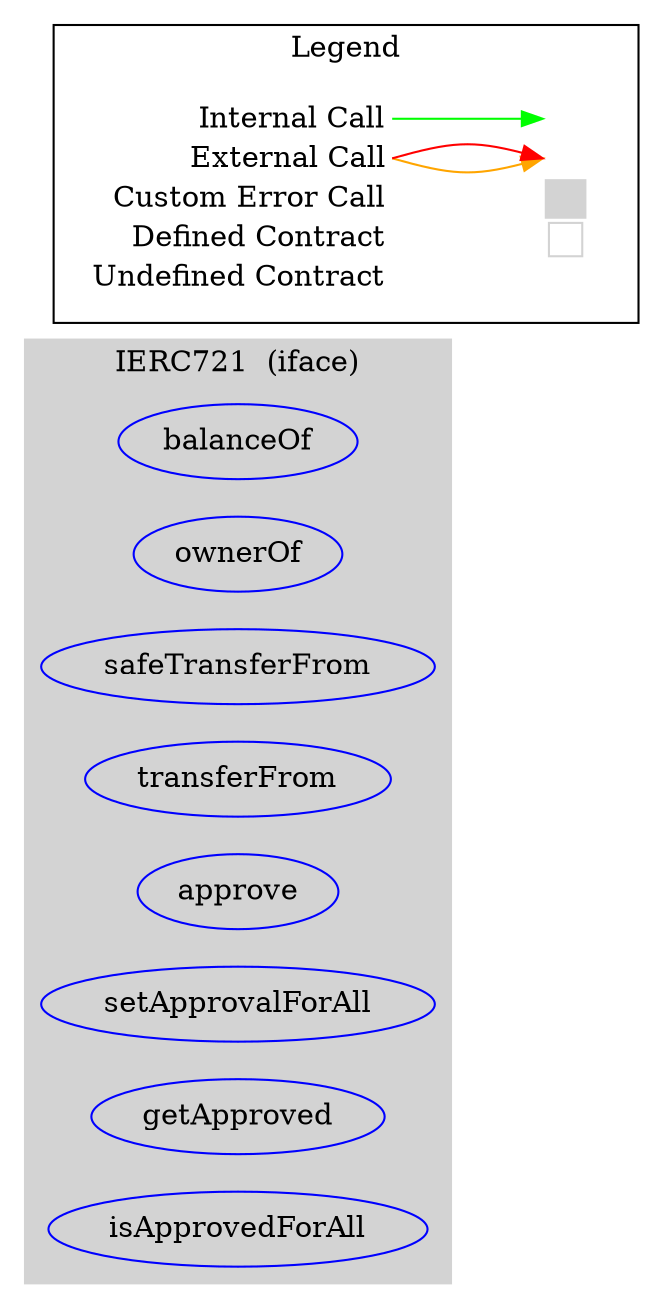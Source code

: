 digraph G {
  graph [ ratio = "auto", page = "100", compound =true ];
subgraph "clusterIERC721" {
  graph [ label = "IERC721  (iface)", color = "lightgray", style = "filled", bgcolor = "lightgray" ];
  "IERC721.balanceOf" [ label = "balanceOf", color = "blue" ];
  "IERC721.ownerOf" [ label = "ownerOf", color = "blue" ];
  "IERC721.safeTransferFrom" [ label = "safeTransferFrom", color = "blue" ];
  "IERC721.transferFrom" [ label = "transferFrom", color = "blue" ];
  "IERC721.approve" [ label = "approve", color = "blue" ];
  "IERC721.setApprovalForAll" [ label = "setApprovalForAll", color = "blue" ];
  "IERC721.getApproved" [ label = "getApproved", color = "blue" ];
  "IERC721.isApprovedForAll" [ label = "isApprovedForAll", color = "blue" ];
}



rankdir=LR
node [shape=plaintext]
subgraph cluster_01 { 
label = "Legend";
key [label=<<table border="0" cellpadding="2" cellspacing="0" cellborder="0">
  <tr><td align="right" port="i1">Internal Call</td></tr>
  <tr><td align="right" port="i2">External Call</td></tr>
  <tr><td align="right" port="i2">Custom Error Call</td></tr>
  <tr><td align="right" port="i3">Defined Contract</td></tr>
  <tr><td align="right" port="i4">Undefined Contract</td></tr>
  </table>>]
key2 [label=<<table border="0" cellpadding="2" cellspacing="0" cellborder="0">
  <tr><td port="i1">&nbsp;&nbsp;&nbsp;</td></tr>
  <tr><td port="i2">&nbsp;&nbsp;&nbsp;</td></tr>
  <tr><td port="i3" bgcolor="lightgray">&nbsp;&nbsp;&nbsp;</td></tr>
  <tr><td port="i4">
    <table border="1" cellborder="0" cellspacing="0" cellpadding="7" color="lightgray">
      <tr>
       <td></td>
      </tr>
     </table>
  </td></tr>
  </table>>]
key:i1:e -> key2:i1:w [color="green"]
key:i2:e -> key2:i2:w [color="orange"]
key:i2:e -> key2:i2:w [color="red"]
}
}

